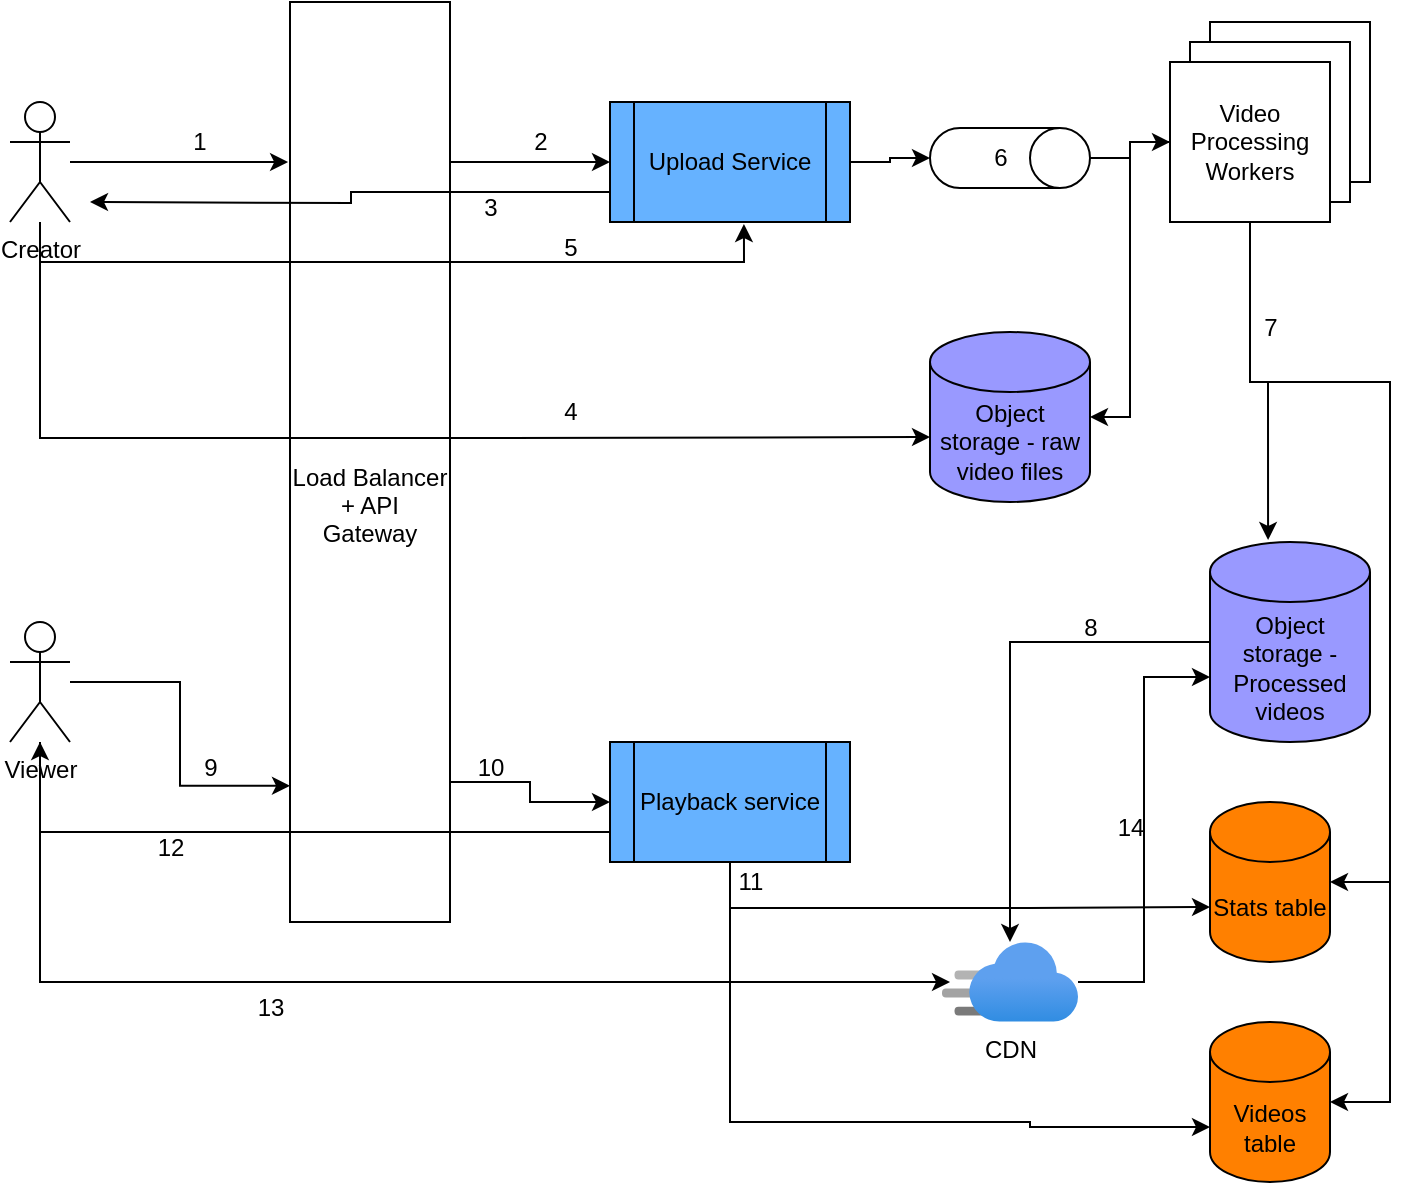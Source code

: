 <mxfile version="26.1.2">
  <diagram name="Page-1" id="8jq0UbDWUVQqi0nn9JQg">
    <mxGraphModel dx="1026" dy="650" grid="1" gridSize="10" guides="1" tooltips="1" connect="1" arrows="1" fold="1" page="1" pageScale="1" pageWidth="850" pageHeight="1100" math="0" shadow="0">
      <root>
        <mxCell id="0" />
        <mxCell id="1" parent="0" />
        <mxCell id="dVA5MGEEcCEWpzk3Zryr-43" style="edgeStyle=orthogonalEdgeStyle;rounded=0;orthogonalLoop=1;jettySize=auto;html=1;entryX=0;entryY=0.5;entryDx=0;entryDy=0;" edge="1" parent="1" source="dVA5MGEEcCEWpzk3Zryr-8" target="dVA5MGEEcCEWpzk3Zryr-40">
          <mxGeometry relative="1" as="geometry">
            <Array as="points">
              <mxPoint x="370" y="480" />
              <mxPoint x="370" y="490" />
            </Array>
          </mxGeometry>
        </mxCell>
        <mxCell id="dVA5MGEEcCEWpzk3Zryr-8" value="&lt;div&gt;&lt;br&gt;&lt;/div&gt;&lt;div&gt;&lt;br&gt;&lt;/div&gt;&lt;div&gt;&lt;br&gt;&lt;/div&gt;Load Balancer + API Gateway" style="rounded=0;whiteSpace=wrap;html=1;" vertex="1" parent="1">
          <mxGeometry x="250" y="90" width="80" height="460" as="geometry" />
        </mxCell>
        <mxCell id="dVA5MGEEcCEWpzk3Zryr-1" value="Creator" style="shape=umlActor;verticalLabelPosition=bottom;verticalAlign=top;html=1;outlineConnect=0;" vertex="1" parent="1">
          <mxGeometry x="110" y="140" width="30" height="60" as="geometry" />
        </mxCell>
        <mxCell id="dVA5MGEEcCEWpzk3Zryr-6" value="Viewer" style="shape=umlActor;verticalLabelPosition=bottom;verticalAlign=top;html=1;outlineConnect=0;" vertex="1" parent="1">
          <mxGeometry x="110" y="400" width="30" height="60" as="geometry" />
        </mxCell>
        <mxCell id="dVA5MGEEcCEWpzk3Zryr-13" style="edgeStyle=orthogonalEdgeStyle;rounded=0;orthogonalLoop=1;jettySize=auto;html=1;exitX=0;exitY=0.75;exitDx=0;exitDy=0;" edge="1" parent="1" source="dVA5MGEEcCEWpzk3Zryr-7">
          <mxGeometry relative="1" as="geometry">
            <mxPoint x="150" y="190" as="targetPoint" />
          </mxGeometry>
        </mxCell>
        <mxCell id="dVA5MGEEcCEWpzk3Zryr-7" value="Upload Service" style="shape=process;whiteSpace=wrap;html=1;backgroundOutline=1;fillColor=#66B2FF;" vertex="1" parent="1">
          <mxGeometry x="410" y="140" width="120" height="60" as="geometry" />
        </mxCell>
        <mxCell id="dVA5MGEEcCEWpzk3Zryr-10" style="edgeStyle=orthogonalEdgeStyle;rounded=0;orthogonalLoop=1;jettySize=auto;html=1;exitX=1;exitY=0.25;exitDx=0;exitDy=0;entryX=0;entryY=0.5;entryDx=0;entryDy=0;" edge="1" parent="1" source="dVA5MGEEcCEWpzk3Zryr-8" target="dVA5MGEEcCEWpzk3Zryr-7">
          <mxGeometry relative="1" as="geometry">
            <Array as="points">
              <mxPoint x="330" y="170" />
            </Array>
          </mxGeometry>
        </mxCell>
        <mxCell id="dVA5MGEEcCEWpzk3Zryr-9" style="edgeStyle=orthogonalEdgeStyle;rounded=0;orthogonalLoop=1;jettySize=auto;html=1;entryX=-0.012;entryY=0.174;entryDx=0;entryDy=0;entryPerimeter=0;" edge="1" parent="1" source="dVA5MGEEcCEWpzk3Zryr-1" target="dVA5MGEEcCEWpzk3Zryr-8">
          <mxGeometry relative="1" as="geometry" />
        </mxCell>
        <mxCell id="dVA5MGEEcCEWpzk3Zryr-11" value="1" style="text;html=1;align=center;verticalAlign=middle;whiteSpace=wrap;rounded=0;" vertex="1" parent="1">
          <mxGeometry x="190" y="150" width="30" height="20" as="geometry" />
        </mxCell>
        <mxCell id="dVA5MGEEcCEWpzk3Zryr-12" value="2" style="text;html=1;align=center;verticalAlign=middle;resizable=0;points=[];autosize=1;strokeColor=none;fillColor=none;" vertex="1" parent="1">
          <mxGeometry x="360" y="145" width="30" height="30" as="geometry" />
        </mxCell>
        <mxCell id="dVA5MGEEcCEWpzk3Zryr-14" value="3" style="text;html=1;align=center;verticalAlign=middle;resizable=0;points=[];autosize=1;strokeColor=none;fillColor=none;" vertex="1" parent="1">
          <mxGeometry x="335" y="178" width="30" height="30" as="geometry" />
        </mxCell>
        <mxCell id="dVA5MGEEcCEWpzk3Zryr-15" value="Object storage - raw video files" style="shape=cylinder3;whiteSpace=wrap;html=1;boundedLbl=1;backgroundOutline=1;size=15;fillColor=#9999FF;" vertex="1" parent="1">
          <mxGeometry x="570" y="255" width="80" height="85" as="geometry" />
        </mxCell>
        <mxCell id="dVA5MGEEcCEWpzk3Zryr-17" value="4" style="text;html=1;align=center;verticalAlign=middle;resizable=0;points=[];autosize=1;strokeColor=none;fillColor=none;" vertex="1" parent="1">
          <mxGeometry x="375" y="280" width="30" height="30" as="geometry" />
        </mxCell>
        <mxCell id="dVA5MGEEcCEWpzk3Zryr-18" style="edgeStyle=orthogonalEdgeStyle;rounded=0;orthogonalLoop=1;jettySize=auto;html=1;entryX=0.558;entryY=1.017;entryDx=0;entryDy=0;entryPerimeter=0;" edge="1" parent="1" source="dVA5MGEEcCEWpzk3Zryr-1" target="dVA5MGEEcCEWpzk3Zryr-7">
          <mxGeometry relative="1" as="geometry">
            <Array as="points">
              <mxPoint x="125" y="220" />
              <mxPoint x="477" y="220" />
            </Array>
          </mxGeometry>
        </mxCell>
        <mxCell id="dVA5MGEEcCEWpzk3Zryr-19" value="5" style="text;html=1;align=center;verticalAlign=middle;resizable=0;points=[];autosize=1;strokeColor=none;fillColor=none;" vertex="1" parent="1">
          <mxGeometry x="375" y="198" width="30" height="30" as="geometry" />
        </mxCell>
        <mxCell id="dVA5MGEEcCEWpzk3Zryr-21" value="" style="whiteSpace=wrap;html=1;aspect=fixed;" vertex="1" parent="1">
          <mxGeometry x="710" y="100" width="80" height="80" as="geometry" />
        </mxCell>
        <mxCell id="dVA5MGEEcCEWpzk3Zryr-22" value="" style="whiteSpace=wrap;html=1;aspect=fixed;" vertex="1" parent="1">
          <mxGeometry x="700" y="110" width="80" height="80" as="geometry" />
        </mxCell>
        <mxCell id="dVA5MGEEcCEWpzk3Zryr-23" value="Video Processing Workers" style="whiteSpace=wrap;html=1;aspect=fixed;" vertex="1" parent="1">
          <mxGeometry x="690" y="120" width="80" height="80" as="geometry" />
        </mxCell>
        <mxCell id="dVA5MGEEcCEWpzk3Zryr-24" style="edgeStyle=orthogonalEdgeStyle;rounded=0;orthogonalLoop=1;jettySize=auto;html=1;entryX=0;entryY=0;entryDx=0;entryDy=52.5;entryPerimeter=0;" edge="1" parent="1" source="dVA5MGEEcCEWpzk3Zryr-1" target="dVA5MGEEcCEWpzk3Zryr-15">
          <mxGeometry relative="1" as="geometry">
            <Array as="points">
              <mxPoint x="125" y="308" />
              <mxPoint x="355" y="308" />
            </Array>
          </mxGeometry>
        </mxCell>
        <mxCell id="dVA5MGEEcCEWpzk3Zryr-27" style="edgeStyle=orthogonalEdgeStyle;rounded=0;orthogonalLoop=1;jettySize=auto;html=1;entryX=1;entryY=0.5;entryDx=0;entryDy=0;entryPerimeter=0;" edge="1" parent="1" source="dVA5MGEEcCEWpzk3Zryr-23" target="dVA5MGEEcCEWpzk3Zryr-15">
          <mxGeometry relative="1" as="geometry" />
        </mxCell>
        <mxCell id="dVA5MGEEcCEWpzk3Zryr-38" style="edgeStyle=orthogonalEdgeStyle;rounded=0;orthogonalLoop=1;jettySize=auto;html=1;" edge="1" parent="1" source="dVA5MGEEcCEWpzk3Zryr-28" target="dVA5MGEEcCEWpzk3Zryr-36">
          <mxGeometry relative="1" as="geometry" />
        </mxCell>
        <mxCell id="dVA5MGEEcCEWpzk3Zryr-28" value="Object storage - Processed videos" style="shape=cylinder3;whiteSpace=wrap;html=1;boundedLbl=1;backgroundOutline=1;size=15;fillColor=#9999FF;" vertex="1" parent="1">
          <mxGeometry x="710" y="360" width="80" height="100" as="geometry" />
        </mxCell>
        <mxCell id="dVA5MGEEcCEWpzk3Zryr-29" style="edgeStyle=orthogonalEdgeStyle;rounded=0;orthogonalLoop=1;jettySize=auto;html=1;entryX=0.363;entryY=-0.01;entryDx=0;entryDy=0;entryPerimeter=0;" edge="1" parent="1" source="dVA5MGEEcCEWpzk3Zryr-23" target="dVA5MGEEcCEWpzk3Zryr-28">
          <mxGeometry relative="1" as="geometry" />
        </mxCell>
        <mxCell id="dVA5MGEEcCEWpzk3Zryr-30" value="7" style="text;html=1;align=center;verticalAlign=middle;resizable=0;points=[];autosize=1;strokeColor=none;fillColor=none;" vertex="1" parent="1">
          <mxGeometry x="725" y="238" width="30" height="30" as="geometry" />
        </mxCell>
        <mxCell id="dVA5MGEEcCEWpzk3Zryr-31" value="Stats table" style="shape=cylinder3;whiteSpace=wrap;html=1;boundedLbl=1;backgroundOutline=1;size=15;fillColor=#FF8000;" vertex="1" parent="1">
          <mxGeometry x="710" y="490" width="60" height="80" as="geometry" />
        </mxCell>
        <mxCell id="dVA5MGEEcCEWpzk3Zryr-32" value="Videos table" style="shape=cylinder3;whiteSpace=wrap;html=1;boundedLbl=1;backgroundOutline=1;size=15;fillColor=#FF8000;" vertex="1" parent="1">
          <mxGeometry x="710" y="600" width="60" height="80" as="geometry" />
        </mxCell>
        <mxCell id="dVA5MGEEcCEWpzk3Zryr-33" style="edgeStyle=orthogonalEdgeStyle;rounded=0;orthogonalLoop=1;jettySize=auto;html=1;entryX=1;entryY=0.5;entryDx=0;entryDy=0;entryPerimeter=0;" edge="1" parent="1" source="dVA5MGEEcCEWpzk3Zryr-23" target="dVA5MGEEcCEWpzk3Zryr-31">
          <mxGeometry relative="1" as="geometry">
            <Array as="points">
              <mxPoint x="730" y="280" />
              <mxPoint x="800" y="280" />
              <mxPoint x="800" y="530" />
            </Array>
          </mxGeometry>
        </mxCell>
        <mxCell id="dVA5MGEEcCEWpzk3Zryr-35" style="edgeStyle=orthogonalEdgeStyle;rounded=0;orthogonalLoop=1;jettySize=auto;html=1;entryX=1;entryY=0.5;entryDx=0;entryDy=0;entryPerimeter=0;" edge="1" parent="1" source="dVA5MGEEcCEWpzk3Zryr-23" target="dVA5MGEEcCEWpzk3Zryr-32">
          <mxGeometry relative="1" as="geometry">
            <Array as="points">
              <mxPoint x="730" y="280" />
              <mxPoint x="800" y="280" />
              <mxPoint x="800" y="640" />
            </Array>
          </mxGeometry>
        </mxCell>
        <mxCell id="dVA5MGEEcCEWpzk3Zryr-36" value="CDN" style="image;aspect=fixed;html=1;points=[];align=center;fontSize=12;image=img/lib/azure2/app_services/CDN_Profiles.svg;" vertex="1" parent="1">
          <mxGeometry x="576" y="560" width="68" height="40" as="geometry" />
        </mxCell>
        <mxCell id="dVA5MGEEcCEWpzk3Zryr-39" value="8" style="text;html=1;align=center;verticalAlign=middle;resizable=0;points=[];autosize=1;strokeColor=none;fillColor=none;" vertex="1" parent="1">
          <mxGeometry x="635" y="388" width="30" height="30" as="geometry" />
        </mxCell>
        <mxCell id="dVA5MGEEcCEWpzk3Zryr-49" style="edgeStyle=orthogonalEdgeStyle;rounded=0;orthogonalLoop=1;jettySize=auto;html=1;exitX=0;exitY=0.75;exitDx=0;exitDy=0;" edge="1" parent="1" source="dVA5MGEEcCEWpzk3Zryr-40" target="dVA5MGEEcCEWpzk3Zryr-6">
          <mxGeometry relative="1" as="geometry">
            <Array as="points">
              <mxPoint x="125" y="505" />
            </Array>
          </mxGeometry>
        </mxCell>
        <mxCell id="dVA5MGEEcCEWpzk3Zryr-40" value="Playback service" style="shape=process;whiteSpace=wrap;html=1;backgroundOutline=1;fillColor=#66B2FF;" vertex="1" parent="1">
          <mxGeometry x="410" y="460" width="120" height="60" as="geometry" />
        </mxCell>
        <mxCell id="dVA5MGEEcCEWpzk3Zryr-42" style="edgeStyle=orthogonalEdgeStyle;rounded=0;orthogonalLoop=1;jettySize=auto;html=1;entryX=0;entryY=0.852;entryDx=0;entryDy=0;entryPerimeter=0;" edge="1" parent="1" source="dVA5MGEEcCEWpzk3Zryr-6" target="dVA5MGEEcCEWpzk3Zryr-8">
          <mxGeometry relative="1" as="geometry" />
        </mxCell>
        <mxCell id="dVA5MGEEcCEWpzk3Zryr-44" value="9" style="text;html=1;align=center;verticalAlign=middle;resizable=0;points=[];autosize=1;strokeColor=none;fillColor=none;" vertex="1" parent="1">
          <mxGeometry x="195" y="458" width="30" height="30" as="geometry" />
        </mxCell>
        <mxCell id="dVA5MGEEcCEWpzk3Zryr-45" value="10" style="text;html=1;align=center;verticalAlign=middle;resizable=0;points=[];autosize=1;strokeColor=none;fillColor=none;" vertex="1" parent="1">
          <mxGeometry x="330" y="458" width="40" height="30" as="geometry" />
        </mxCell>
        <mxCell id="dVA5MGEEcCEWpzk3Zryr-47" style="edgeStyle=orthogonalEdgeStyle;rounded=0;orthogonalLoop=1;jettySize=auto;html=1;entryX=0;entryY=0;entryDx=0;entryDy=52.5;entryPerimeter=0;" edge="1" parent="1" source="dVA5MGEEcCEWpzk3Zryr-40" target="dVA5MGEEcCEWpzk3Zryr-32">
          <mxGeometry relative="1" as="geometry">
            <Array as="points">
              <mxPoint x="470" y="650" />
              <mxPoint x="620" y="650" />
              <mxPoint x="620" y="653" />
            </Array>
          </mxGeometry>
        </mxCell>
        <mxCell id="dVA5MGEEcCEWpzk3Zryr-50" value="12" style="text;html=1;align=center;verticalAlign=middle;resizable=0;points=[];autosize=1;strokeColor=none;fillColor=none;" vertex="1" parent="1">
          <mxGeometry x="170" y="498" width="40" height="30" as="geometry" />
        </mxCell>
        <mxCell id="dVA5MGEEcCEWpzk3Zryr-51" style="edgeStyle=orthogonalEdgeStyle;rounded=0;orthogonalLoop=1;jettySize=auto;html=1;entryX=0.059;entryY=0.5;entryDx=0;entryDy=0;entryPerimeter=0;" edge="1" parent="1" source="dVA5MGEEcCEWpzk3Zryr-6" target="dVA5MGEEcCEWpzk3Zryr-36">
          <mxGeometry relative="1" as="geometry">
            <Array as="points">
              <mxPoint x="125" y="580" />
            </Array>
          </mxGeometry>
        </mxCell>
        <mxCell id="dVA5MGEEcCEWpzk3Zryr-52" value="13" style="text;html=1;align=center;verticalAlign=middle;resizable=0;points=[];autosize=1;strokeColor=none;fillColor=none;" vertex="1" parent="1">
          <mxGeometry x="220" y="578" width="40" height="30" as="geometry" />
        </mxCell>
        <mxCell id="dVA5MGEEcCEWpzk3Zryr-53" style="edgeStyle=orthogonalEdgeStyle;rounded=0;orthogonalLoop=1;jettySize=auto;html=1;entryX=0;entryY=0;entryDx=0;entryDy=67.5;entryPerimeter=0;" edge="1" parent="1" source="dVA5MGEEcCEWpzk3Zryr-36" target="dVA5MGEEcCEWpzk3Zryr-28">
          <mxGeometry relative="1" as="geometry" />
        </mxCell>
        <mxCell id="dVA5MGEEcCEWpzk3Zryr-58" style="edgeStyle=orthogonalEdgeStyle;rounded=0;orthogonalLoop=1;jettySize=auto;html=1;entryX=0;entryY=0.5;entryDx=0;entryDy=0;" edge="1" parent="1" source="dVA5MGEEcCEWpzk3Zryr-56" target="dVA5MGEEcCEWpzk3Zryr-23">
          <mxGeometry relative="1" as="geometry" />
        </mxCell>
        <mxCell id="dVA5MGEEcCEWpzk3Zryr-56" value="" style="shape=cylinder3;whiteSpace=wrap;html=1;boundedLbl=1;backgroundOutline=1;size=15;rotation=90;" vertex="1" parent="1">
          <mxGeometry x="595" y="128" width="30" height="80" as="geometry" />
        </mxCell>
        <mxCell id="dVA5MGEEcCEWpzk3Zryr-57" style="edgeStyle=orthogonalEdgeStyle;rounded=0;orthogonalLoop=1;jettySize=auto;html=1;entryX=0.5;entryY=1;entryDx=0;entryDy=0;entryPerimeter=0;" edge="1" parent="1" source="dVA5MGEEcCEWpzk3Zryr-7" target="dVA5MGEEcCEWpzk3Zryr-56">
          <mxGeometry relative="1" as="geometry" />
        </mxCell>
        <mxCell id="dVA5MGEEcCEWpzk3Zryr-59" value="6" style="text;html=1;align=center;verticalAlign=middle;resizable=0;points=[];autosize=1;strokeColor=none;fillColor=none;" vertex="1" parent="1">
          <mxGeometry x="590" y="153" width="30" height="30" as="geometry" />
        </mxCell>
        <mxCell id="dVA5MGEEcCEWpzk3Zryr-66" value="14" style="text;html=1;align=center;verticalAlign=middle;resizable=0;points=[];autosize=1;strokeColor=none;fillColor=none;" vertex="1" parent="1">
          <mxGeometry x="650" y="488" width="40" height="30" as="geometry" />
        </mxCell>
        <mxCell id="dVA5MGEEcCEWpzk3Zryr-68" style="edgeStyle=orthogonalEdgeStyle;rounded=0;orthogonalLoop=1;jettySize=auto;html=1;entryX=0;entryY=0;entryDx=0;entryDy=52.5;entryPerimeter=0;" edge="1" parent="1" source="dVA5MGEEcCEWpzk3Zryr-40" target="dVA5MGEEcCEWpzk3Zryr-31">
          <mxGeometry relative="1" as="geometry">
            <Array as="points">
              <mxPoint x="470" y="543" />
              <mxPoint x="620" y="543" />
            </Array>
          </mxGeometry>
        </mxCell>
        <mxCell id="dVA5MGEEcCEWpzk3Zryr-69" value="11" style="text;html=1;align=center;verticalAlign=middle;resizable=0;points=[];autosize=1;strokeColor=none;fillColor=none;" vertex="1" parent="1">
          <mxGeometry x="460" y="515" width="40" height="30" as="geometry" />
        </mxCell>
      </root>
    </mxGraphModel>
  </diagram>
</mxfile>
